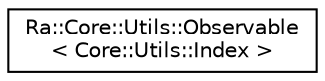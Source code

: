 digraph "Graphical Class Hierarchy"
{
 // INTERACTIVE_SVG=YES
 // LATEX_PDF_SIZE
  edge [fontname="Helvetica",fontsize="10",labelfontname="Helvetica",labelfontsize="10"];
  node [fontname="Helvetica",fontsize="10",shape=record];
  rankdir="LR";
  Node0 [label="Ra::Core::Utils::Observable\l\< Core::Utils::Index \>",height=0.2,width=0.4,color="black", fillcolor="white", style="filled",URL="$classRa_1_1Core_1_1Utils_1_1Observable.html",tooltip=" "];
}

